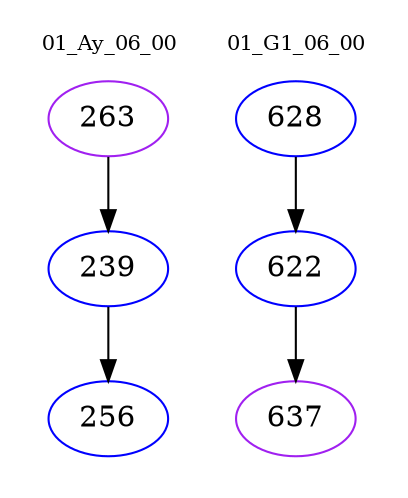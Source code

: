 digraph{
subgraph cluster_0 {
color = white
label = "01_Ay_06_00";
fontsize=10;
T0_263 [label="263", color="purple"]
T0_263 -> T0_239 [color="black"]
T0_239 [label="239", color="blue"]
T0_239 -> T0_256 [color="black"]
T0_256 [label="256", color="blue"]
}
subgraph cluster_1 {
color = white
label = "01_G1_06_00";
fontsize=10;
T1_628 [label="628", color="blue"]
T1_628 -> T1_622 [color="black"]
T1_622 [label="622", color="blue"]
T1_622 -> T1_637 [color="black"]
T1_637 [label="637", color="purple"]
}
}
